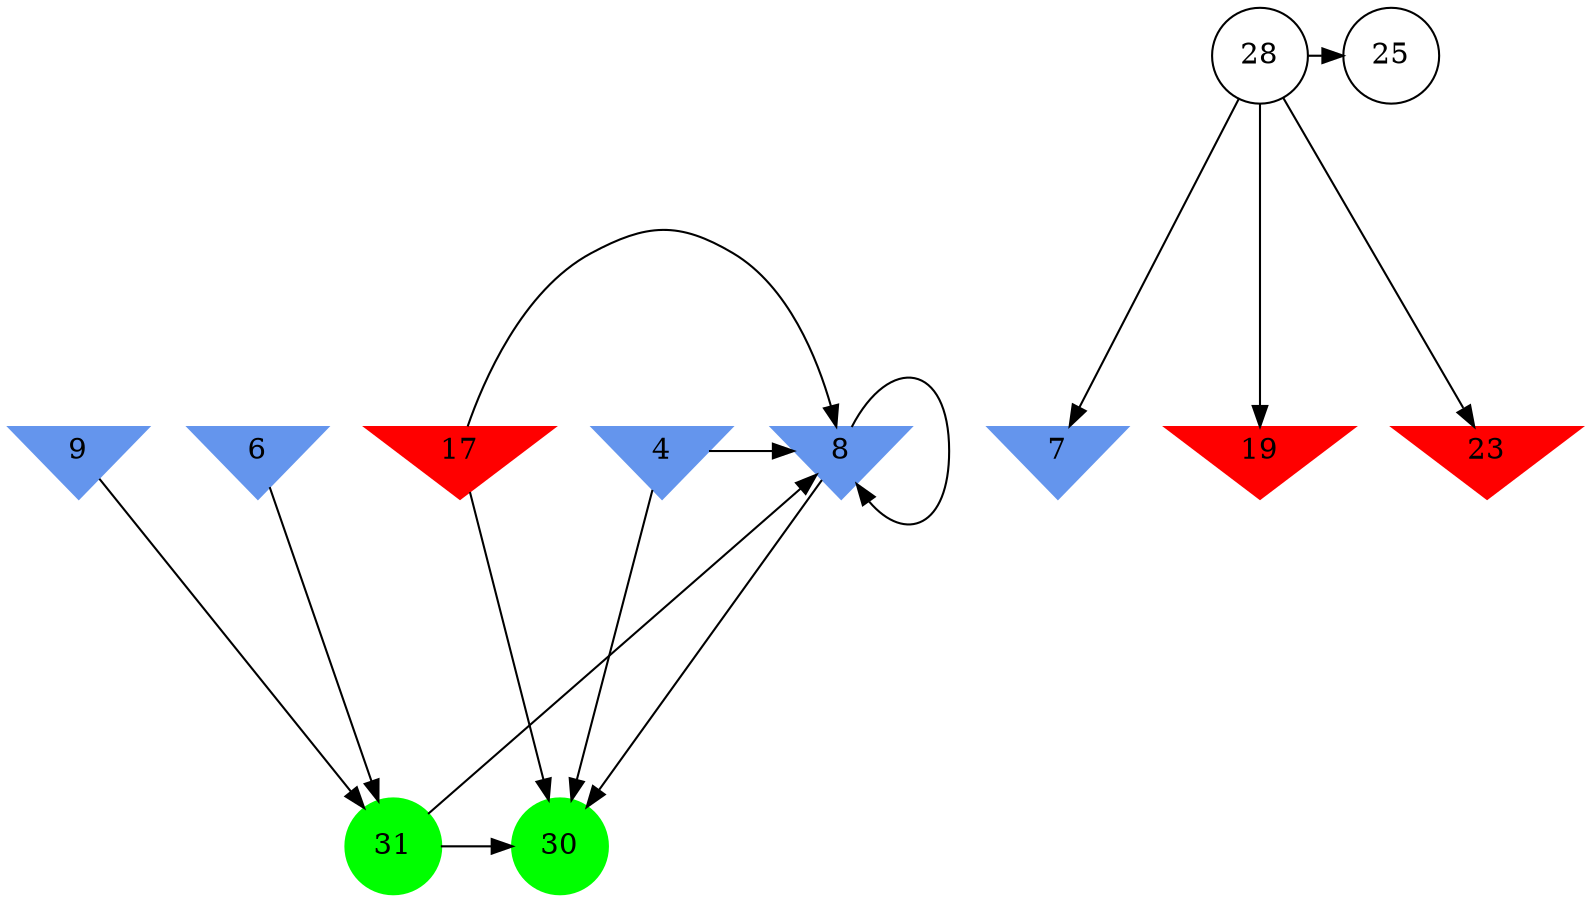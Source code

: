 digraph brain {
	ranksep=2.0;
	4 [shape=invtriangle,style=filled,color=cornflowerblue];
	6 [shape=invtriangle,style=filled,color=cornflowerblue];
	7 [shape=invtriangle,style=filled,color=cornflowerblue];
	8 [shape=invtriangle,style=filled,color=cornflowerblue];
	9 [shape=invtriangle,style=filled,color=cornflowerblue];
	17 [shape=invtriangle,style=filled,color=red];
	19 [shape=invtriangle,style=filled,color=red];
	23 [shape=invtriangle,style=filled,color=red];
	25 [shape=circle,color=black];
	28 [shape=circle,color=black];
	30 [shape=circle,style=filled,color=green];
	31 [shape=circle,style=filled,color=green];
	9	->	31;
	6	->	31;
	31	->	30;
	31	->	8;
	17	->	30;
	17	->	8;
	8	->	30;
	8	->	8;
	4	->	30;
	4	->	8;
	28	->	23;
	28	->	7;
	28	->	19;
	28	->	25;
	{ rank=same; 4; 6; 7; 8; 9; 17; 19; 23; }
	{ rank=same; 25; 28; }
	{ rank=same; 30; 31; }
}
